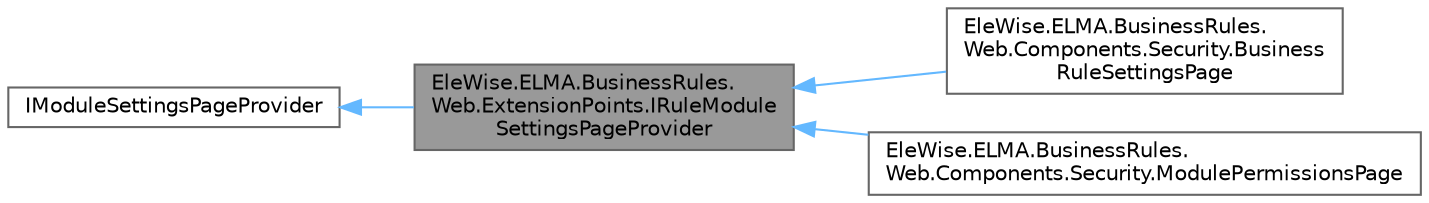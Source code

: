 digraph "EleWise.ELMA.BusinessRules.Web.ExtensionPoints.IRuleModuleSettingsPageProvider"
{
 // LATEX_PDF_SIZE
  bgcolor="transparent";
  edge [fontname=Helvetica,fontsize=10,labelfontname=Helvetica,labelfontsize=10];
  node [fontname=Helvetica,fontsize=10,shape=box,height=0.2,width=0.4];
  rankdir="LR";
  Node1 [id="Node000001",label="EleWise.ELMA.BusinessRules.\lWeb.ExtensionPoints.IRuleModule\lSettingsPageProvider",height=0.2,width=0.4,color="gray40", fillcolor="grey60", style="filled", fontcolor="black",tooltip="Провайдер настроек модуля"];
  Node2 -> Node1 [id="edge1_Node000001_Node000002",dir="back",color="steelblue1",style="solid",tooltip=" "];
  Node2 [id="Node000002",label="IModuleSettingsPageProvider",height=0.2,width=0.4,color="gray40", fillcolor="white", style="filled",tooltip=" "];
  Node1 -> Node3 [id="edge2_Node000001_Node000003",dir="back",color="steelblue1",style="solid",tooltip=" "];
  Node3 [id="Node000003",label="EleWise.ELMA.BusinessRules.\lWeb.Components.Security.Business\lRuleSettingsPage",height=0.2,width=0.4,color="gray40", fillcolor="white", style="filled",tooltip=" "];
  Node1 -> Node4 [id="edge3_Node000001_Node000004",dir="back",color="steelblue1",style="solid",tooltip=" "];
  Node4 [id="Node000004",label="EleWise.ELMA.BusinessRules.\lWeb.Components.Security.ModulePermissionsPage",height=0.2,width=0.4,color="gray40", fillcolor="white", style="filled",URL="$class_ele_wise_1_1_e_l_m_a_1_1_business_rules_1_1_web_1_1_components_1_1_security_1_1_module_permissions_page.html",tooltip="Страница настроек прав доступа"];
}
